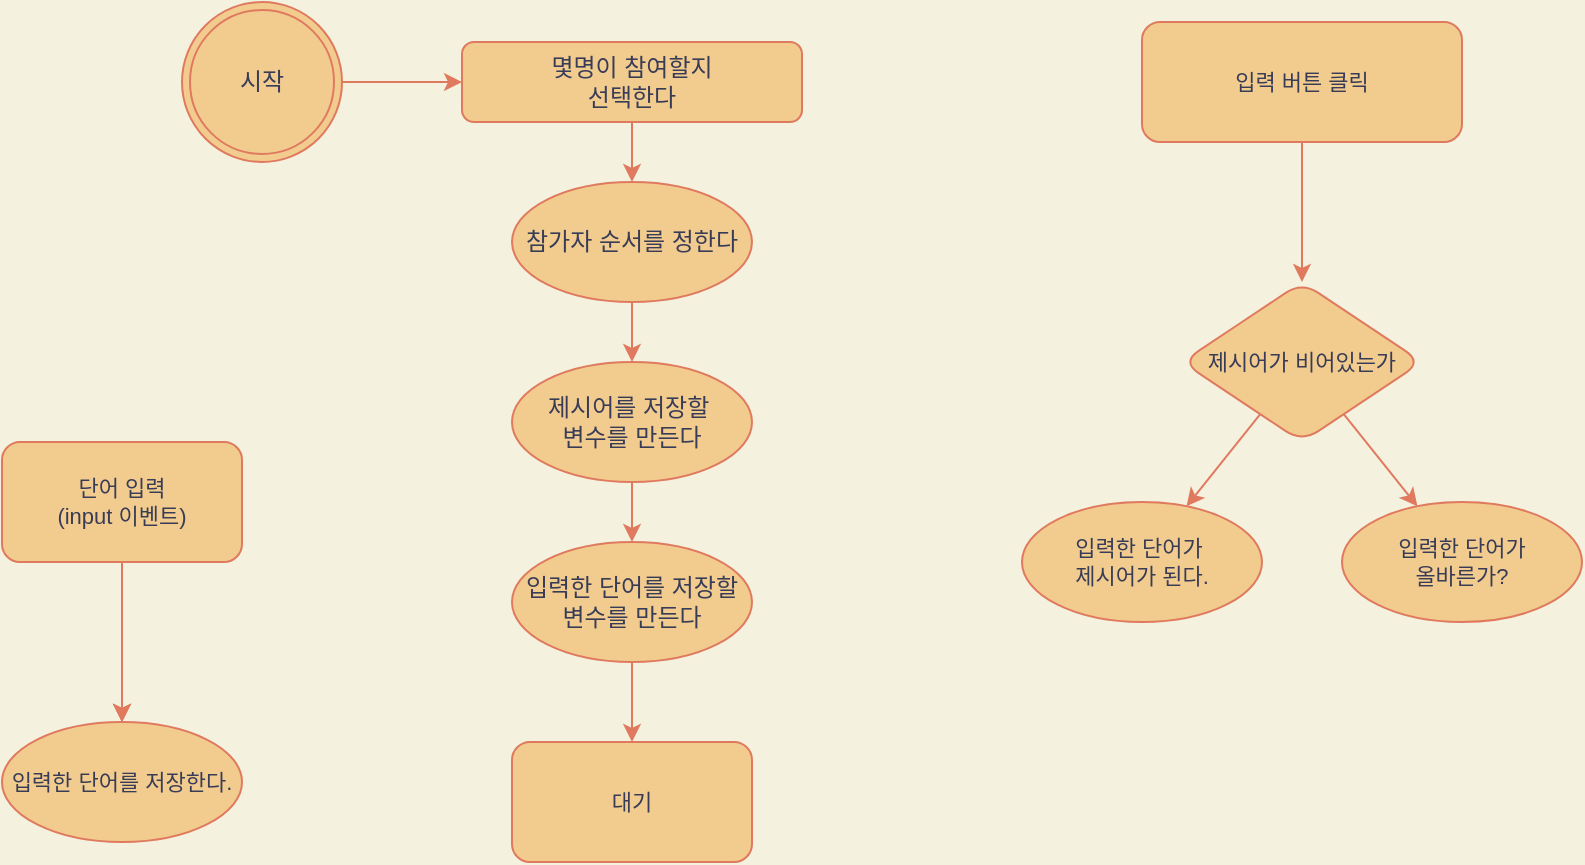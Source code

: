 <mxfile version="20.5.3" type="github">
  <diagram id="C5RBs43oDa-KdzZeNtuy" name="Page-1">
    <mxGraphModel dx="981" dy="526" grid="1" gridSize="10" guides="1" tooltips="1" connect="1" arrows="1" fold="1" page="1" pageScale="1" pageWidth="300000" pageHeight="300000" background="#F4F1DE" math="0" shadow="0">
      <root>
        <object label="" id="WIyWlLk6GJQsqaUBKTNV-0">
          <mxCell />
        </object>
        <mxCell id="WIyWlLk6GJQsqaUBKTNV-1" parent="WIyWlLk6GJQsqaUBKTNV-0" />
        <mxCell id="Gtpd2-pzpZS1eoP8T10H-84" value="" style="group;fontColor=#393C56;rounded=1;" vertex="1" connectable="0" parent="WIyWlLk6GJQsqaUBKTNV-1">
          <mxGeometry x="120" y="60" width="310" height="430" as="geometry" />
        </mxCell>
        <mxCell id="Gtpd2-pzpZS1eoP8T10H-27" value="" style="edgeStyle=orthogonalEdgeStyle;rounded=1;orthogonalLoop=1;jettySize=auto;html=1;labelBackgroundColor=#F4F1DE;strokeColor=#E07A5F;fontColor=#393C56;" edge="1" parent="Gtpd2-pzpZS1eoP8T10H-84" source="WIyWlLk6GJQsqaUBKTNV-3">
          <mxGeometry relative="1" as="geometry">
            <mxPoint x="225" y="90" as="targetPoint" />
          </mxGeometry>
        </mxCell>
        <mxCell id="WIyWlLk6GJQsqaUBKTNV-3" value="몇명이 참여할지 &lt;br&gt;선택한다" style="rounded=1;whiteSpace=wrap;html=1;fontSize=12;glass=0;strokeWidth=1;shadow=0;direction=east;fillColor=#F2CC8F;strokeColor=#E07A5F;fontColor=#393C56;" parent="Gtpd2-pzpZS1eoP8T10H-84" vertex="1">
          <mxGeometry x="140" y="20" width="170" height="40" as="geometry" />
        </mxCell>
        <mxCell id="Gtpd2-pzpZS1eoP8T10H-8" style="edgeStyle=orthogonalEdgeStyle;rounded=1;orthogonalLoop=1;jettySize=auto;html=1;exitX=1;exitY=0.5;exitDx=0;exitDy=0;entryX=0;entryY=0.5;entryDx=0;entryDy=0;labelBackgroundColor=#F4F1DE;strokeColor=#E07A5F;fontColor=#393C56;" edge="1" parent="Gtpd2-pzpZS1eoP8T10H-84" source="Gtpd2-pzpZS1eoP8T10H-4" target="WIyWlLk6GJQsqaUBKTNV-3">
          <mxGeometry relative="1" as="geometry" />
        </mxCell>
        <mxCell id="Gtpd2-pzpZS1eoP8T10H-4" value="시작" style="ellipse;shape=doubleEllipse;whiteSpace=wrap;html=1;aspect=fixed;fillColor=#F2CC8F;strokeColor=#E07A5F;fontColor=#393C56;rounded=1;" vertex="1" parent="Gtpd2-pzpZS1eoP8T10H-84">
          <mxGeometry width="80" height="80" as="geometry" />
        </mxCell>
        <mxCell id="Gtpd2-pzpZS1eoP8T10H-29" value="" style="edgeStyle=orthogonalEdgeStyle;rounded=1;orthogonalLoop=1;jettySize=auto;html=1;labelBackgroundColor=#F4F1DE;strokeColor=#E07A5F;fontColor=#393C56;" edge="1" parent="Gtpd2-pzpZS1eoP8T10H-84" source="Gtpd2-pzpZS1eoP8T10H-26">
          <mxGeometry relative="1" as="geometry">
            <mxPoint x="225" y="180" as="targetPoint" />
          </mxGeometry>
        </mxCell>
        <mxCell id="Gtpd2-pzpZS1eoP8T10H-26" value="참가자 순서를 정한다" style="ellipse;whiteSpace=wrap;html=1;rounded=1;glass=0;strokeWidth=1;shadow=0;fillColor=#F2CC8F;strokeColor=#E07A5F;fontColor=#393C56;" vertex="1" parent="Gtpd2-pzpZS1eoP8T10H-84">
          <mxGeometry x="165" y="90" width="120" height="60" as="geometry" />
        </mxCell>
        <mxCell id="Gtpd2-pzpZS1eoP8T10H-39" value="" style="edgeStyle=orthogonalEdgeStyle;rounded=1;jumpSize=1;orthogonalLoop=1;jettySize=auto;html=1;labelBackgroundColor=#F4F1DE;strokeColor=#E07A5F;fontColor=#393C56;" edge="1" parent="Gtpd2-pzpZS1eoP8T10H-84" source="Gtpd2-pzpZS1eoP8T10H-28">
          <mxGeometry relative="1" as="geometry">
            <mxPoint x="225" y="270" as="targetPoint" />
          </mxGeometry>
        </mxCell>
        <mxCell id="Gtpd2-pzpZS1eoP8T10H-28" value="제시어를 저장할&amp;nbsp;&lt;br&gt;변수를 만든다" style="ellipse;whiteSpace=wrap;html=1;rounded=1;glass=0;strokeWidth=1;shadow=0;fillColor=#F2CC8F;strokeColor=#E07A5F;fontColor=#393C56;" vertex="1" parent="Gtpd2-pzpZS1eoP8T10H-84">
          <mxGeometry x="165" y="180" width="120" height="60" as="geometry" />
        </mxCell>
        <mxCell id="Gtpd2-pzpZS1eoP8T10H-67" value="" style="edgeStyle=orthogonalEdgeStyle;shape=connector;rounded=1;jumpSize=1;orthogonalLoop=1;jettySize=auto;html=1;labelBackgroundColor=#F4F1DE;strokeColor=#E07A5F;fontFamily=Helvetica;fontSize=11;fontColor=#393C56;endArrow=classic;spacing=1;" edge="1" parent="Gtpd2-pzpZS1eoP8T10H-84" source="Gtpd2-pzpZS1eoP8T10H-36">
          <mxGeometry relative="1" as="geometry">
            <mxPoint x="225" y="370" as="targetPoint" />
          </mxGeometry>
        </mxCell>
        <mxCell id="Gtpd2-pzpZS1eoP8T10H-36" value="입력한 단어를 저장할&lt;br&gt;변수를 만든다" style="ellipse;whiteSpace=wrap;html=1;rounded=1;glass=0;strokeWidth=1;shadow=0;fillColor=#F2CC8F;strokeColor=#E07A5F;fontColor=#393C56;" vertex="1" parent="Gtpd2-pzpZS1eoP8T10H-84">
          <mxGeometry x="165" y="270" width="120" height="60" as="geometry" />
        </mxCell>
        <mxCell id="Gtpd2-pzpZS1eoP8T10H-81" value="대기" style="rounded=1;whiteSpace=wrap;html=1;fontFamily=Helvetica;fontSize=11;fontColor=#393C56;fillColor=#F2CC8F;strokeColor=#E07A5F;" vertex="1" parent="Gtpd2-pzpZS1eoP8T10H-84">
          <mxGeometry x="165" y="370" width="120" height="60" as="geometry" />
        </mxCell>
        <mxCell id="Gtpd2-pzpZS1eoP8T10H-87" value="" style="edgeStyle=none;shape=connector;rounded=1;jumpSize=1;orthogonalLoop=1;jettySize=auto;html=1;labelBackgroundColor=#F4F1DE;strokeColor=#E07A5F;fontFamily=Helvetica;fontSize=11;fontColor=#393C56;endArrow=classic;" edge="1" parent="WIyWlLk6GJQsqaUBKTNV-1" source="Gtpd2-pzpZS1eoP8T10H-85">
          <mxGeometry relative="1" as="geometry">
            <mxPoint x="90" y="420.0" as="targetPoint" />
          </mxGeometry>
        </mxCell>
        <mxCell id="Gtpd2-pzpZS1eoP8T10H-91" value="" style="edgeStyle=none;shape=connector;rounded=1;jumpSize=1;orthogonalLoop=1;jettySize=auto;html=1;labelBackgroundColor=#F4F1DE;strokeColor=#E07A5F;fontFamily=Helvetica;fontSize=11;fontColor=#393C56;endArrow=classic;" edge="1" parent="WIyWlLk6GJQsqaUBKTNV-1" source="Gtpd2-pzpZS1eoP8T10H-85">
          <mxGeometry relative="1" as="geometry">
            <mxPoint x="90" y="420.0" as="targetPoint" />
          </mxGeometry>
        </mxCell>
        <mxCell id="Gtpd2-pzpZS1eoP8T10H-93" value="" style="edgeStyle=none;shape=connector;rounded=1;jumpSize=1;orthogonalLoop=1;jettySize=auto;html=1;labelBackgroundColor=#F4F1DE;strokeColor=#E07A5F;fontFamily=Helvetica;fontSize=11;fontColor=#393C56;endArrow=classic;" edge="1" parent="WIyWlLk6GJQsqaUBKTNV-1" source="Gtpd2-pzpZS1eoP8T10H-85" target="Gtpd2-pzpZS1eoP8T10H-92">
          <mxGeometry relative="1" as="geometry" />
        </mxCell>
        <mxCell id="Gtpd2-pzpZS1eoP8T10H-85" value="단어 입력&lt;br&gt;(input 이벤트)" style="rounded=1;whiteSpace=wrap;html=1;fontFamily=Helvetica;fontSize=11;fontColor=#393C56;fillColor=#F2CC8F;strokeColor=#E07A5F;" vertex="1" parent="WIyWlLk6GJQsqaUBKTNV-1">
          <mxGeometry x="30" y="280" width="120" height="60" as="geometry" />
        </mxCell>
        <mxCell id="Gtpd2-pzpZS1eoP8T10H-92" value="입력한 단어를 저장한다." style="ellipse;whiteSpace=wrap;html=1;fontSize=11;rounded=1;fillColor=#F2CC8F;strokeColor=#E07A5F;fontColor=#393C56;" vertex="1" parent="WIyWlLk6GJQsqaUBKTNV-1">
          <mxGeometry x="30" y="420" width="120" height="60" as="geometry" />
        </mxCell>
        <mxCell id="Gtpd2-pzpZS1eoP8T10H-98" value="" style="group;fontColor=#393C56;rounded=1;" vertex="1" connectable="0" parent="WIyWlLk6GJQsqaUBKTNV-1">
          <mxGeometry x="600" y="70" width="160" height="210" as="geometry" />
        </mxCell>
        <mxCell id="Gtpd2-pzpZS1eoP8T10H-94" value="입력 버튼 클릭" style="rounded=1;whiteSpace=wrap;html=1;fontFamily=Helvetica;fontSize=11;fontColor=#393C56;fillColor=#F2CC8F;strokeColor=#E07A5F;" vertex="1" parent="Gtpd2-pzpZS1eoP8T10H-98">
          <mxGeometry width="160" height="60" as="geometry" />
        </mxCell>
        <mxCell id="Gtpd2-pzpZS1eoP8T10H-97" value="" style="group;fontColor=#393C56;rounded=1;" vertex="1" connectable="0" parent="Gtpd2-pzpZS1eoP8T10H-98">
          <mxGeometry x="20" y="130" width="120" height="80" as="geometry" />
        </mxCell>
        <mxCell id="Gtpd2-pzpZS1eoP8T10H-95" value="제시어가 비어있는가" style="rhombus;whiteSpace=wrap;html=1;fontSize=11;rounded=1;fillColor=#F2CC8F;strokeColor=#E07A5F;fontColor=#393C56;" vertex="1" parent="Gtpd2-pzpZS1eoP8T10H-97">
          <mxGeometry width="120" height="80" as="geometry" />
        </mxCell>
        <mxCell id="Gtpd2-pzpZS1eoP8T10H-96" value="" style="edgeStyle=none;shape=connector;rounded=1;jumpSize=1;orthogonalLoop=1;jettySize=auto;html=1;labelBackgroundColor=#F4F1DE;strokeColor=#E07A5F;fontFamily=Helvetica;fontSize=11;fontColor=#393C56;endArrow=classic;" edge="1" parent="Gtpd2-pzpZS1eoP8T10H-98" source="Gtpd2-pzpZS1eoP8T10H-94" target="Gtpd2-pzpZS1eoP8T10H-95">
          <mxGeometry relative="1" as="geometry" />
        </mxCell>
        <mxCell id="Gtpd2-pzpZS1eoP8T10H-125" value="입력한 단어가&amp;nbsp;&lt;br&gt;제시어가 된다." style="ellipse;whiteSpace=wrap;html=1;fontSize=11;rounded=1;fillColor=#F2CC8F;strokeColor=#E07A5F;fontColor=#393C56;" vertex="1" parent="WIyWlLk6GJQsqaUBKTNV-1">
          <mxGeometry x="540" y="310" width="120" height="60" as="geometry" />
        </mxCell>
        <mxCell id="Gtpd2-pzpZS1eoP8T10H-126" value="" style="edgeStyle=none;shape=connector;jumpSize=1;orthogonalLoop=1;jettySize=auto;html=1;labelBackgroundColor=#F4F1DE;strokeColor=#E07A5F;fontFamily=Helvetica;fontSize=11;fontColor=#393C56;endArrow=classic;rounded=1;" edge="1" parent="WIyWlLk6GJQsqaUBKTNV-1" source="Gtpd2-pzpZS1eoP8T10H-95" target="Gtpd2-pzpZS1eoP8T10H-125">
          <mxGeometry relative="1" as="geometry" />
        </mxCell>
        <mxCell id="Gtpd2-pzpZS1eoP8T10H-127" value="입력한 단어가 &lt;br&gt;올바른가?" style="ellipse;whiteSpace=wrap;html=1;fontSize=11;rounded=1;fillColor=#F2CC8F;strokeColor=#E07A5F;fontColor=#393C56;" vertex="1" parent="WIyWlLk6GJQsqaUBKTNV-1">
          <mxGeometry x="700" y="310" width="120" height="60" as="geometry" />
        </mxCell>
        <mxCell id="Gtpd2-pzpZS1eoP8T10H-128" value="" style="edgeStyle=none;shape=connector;rounded=1;jumpSize=1;orthogonalLoop=1;jettySize=auto;html=1;labelBackgroundColor=#F4F1DE;strokeColor=#E07A5F;fontFamily=Helvetica;fontSize=11;fontColor=#393C56;endArrow=classic;" edge="1" parent="WIyWlLk6GJQsqaUBKTNV-1" source="Gtpd2-pzpZS1eoP8T10H-95" target="Gtpd2-pzpZS1eoP8T10H-127">
          <mxGeometry relative="1" as="geometry" />
        </mxCell>
      </root>
    </mxGraphModel>
  </diagram>
</mxfile>
